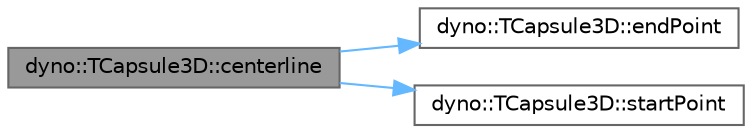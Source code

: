 digraph "dyno::TCapsule3D::centerline"
{
 // LATEX_PDF_SIZE
  bgcolor="transparent";
  edge [fontname=Helvetica,fontsize=10,labelfontname=Helvetica,labelfontsize=10];
  node [fontname=Helvetica,fontsize=10,shape=box,height=0.2,width=0.4];
  rankdir="LR";
  Node1 [id="Node000001",label="dyno::TCapsule3D::centerline",height=0.2,width=0.4,color="gray40", fillcolor="grey60", style="filled", fontcolor="black",tooltip=" "];
  Node1 -> Node2 [id="edge1_Node000001_Node000002",color="steelblue1",style="solid",tooltip=" "];
  Node2 [id="Node000002",label="dyno::TCapsule3D::endPoint",height=0.2,width=0.4,color="grey40", fillcolor="white", style="filled",URL="$classdyno_1_1_t_capsule3_d.html#aa2e2fc496cc240ab2699af00489b4d74",tooltip=" "];
  Node1 -> Node3 [id="edge2_Node000001_Node000003",color="steelblue1",style="solid",tooltip=" "];
  Node3 [id="Node000003",label="dyno::TCapsule3D::startPoint",height=0.2,width=0.4,color="grey40", fillcolor="white", style="filled",URL="$classdyno_1_1_t_capsule3_d.html#adfabfd9587a9ae7808396978d3c0bc61",tooltip=" "];
}
